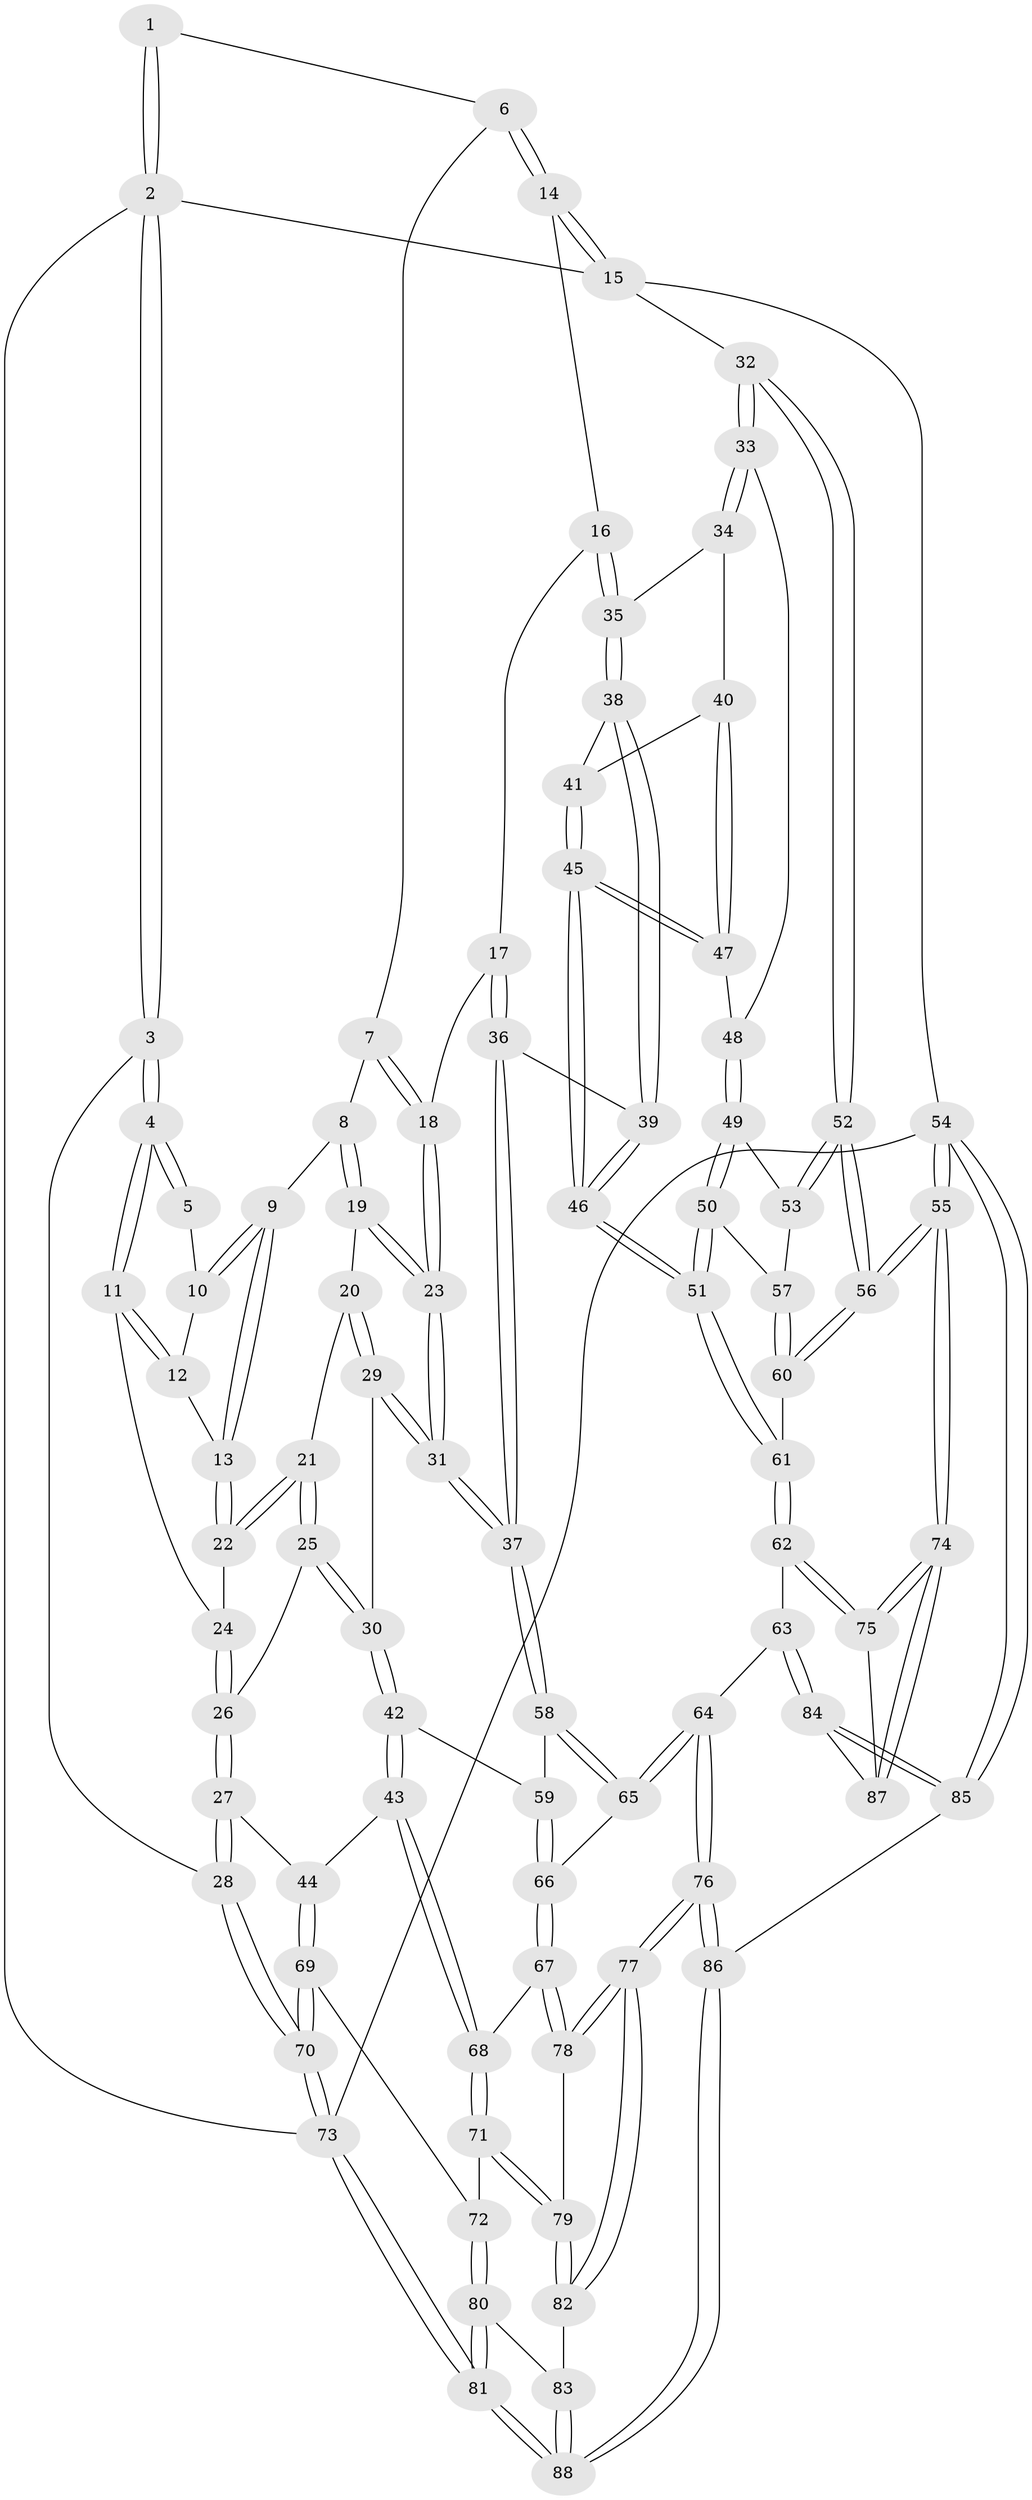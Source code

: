 // coarse degree distribution, {3: 0.09433962264150944, 8: 0.018867924528301886, 5: 0.2830188679245283, 4: 0.4528301886792453, 6: 0.1509433962264151}
// Generated by graph-tools (version 1.1) at 2025/42/03/06/25 10:42:29]
// undirected, 88 vertices, 217 edges
graph export_dot {
graph [start="1"]
  node [color=gray90,style=filled];
  1 [pos="+0.24652281247495433+0"];
  2 [pos="+0+0"];
  3 [pos="+0+0.07667248140358539"];
  4 [pos="+0+0.13743034994755118"];
  5 [pos="+0.22087494682253772+0"];
  6 [pos="+0.46710859461538035+0"];
  7 [pos="+0.4670164119304563+0"];
  8 [pos="+0.30555017661109374+0.13877047118723804"];
  9 [pos="+0.2497395433390207+0.14139429501744052"];
  10 [pos="+0.21624677012854554+0"];
  11 [pos="+0+0.14259399245104368"];
  12 [pos="+0.158647503607753+0"];
  13 [pos="+0.19249145033524406+0.16183650345672265"];
  14 [pos="+1+0"];
  15 [pos="+1+0"];
  16 [pos="+0.7123317065236907+0.20959032309743075"];
  17 [pos="+0.6931442747923858+0.21353165704315064"];
  18 [pos="+0.5438216917672942+0.16991186770422376"];
  19 [pos="+0.35349753030870523+0.1959521206819368"];
  20 [pos="+0.28137214333375105+0.2911932504100617"];
  21 [pos="+0.19188198961237926+0.2365806065266407"];
  22 [pos="+0.17525624293405367+0.17830840240412252"];
  23 [pos="+0.47606917941426563+0.23395901005498085"];
  24 [pos="+0.024342479166529835+0.16549141126295427"];
  25 [pos="+0.16040129030987038+0.30927269880480357"];
  26 [pos="+0.07810777712372005+0.3261902955559796"];
  27 [pos="+0.0051738869904011334+0.47900837895359755"];
  28 [pos="+0+0.47689996833795856"];
  29 [pos="+0.3137154786266789+0.4149964924305259"];
  30 [pos="+0.24219292002158718+0.45042438856086725"];
  31 [pos="+0.4452877301031495+0.4201629211236697"];
  32 [pos="+1+0.17683403581435866"];
  33 [pos="+1+0.2286761731855592"];
  34 [pos="+0.9546657067800008+0.26058721619274106"];
  35 [pos="+0.7944250733246807+0.2748857945017905"];
  36 [pos="+0.6127497147181478+0.4599902413000649"];
  37 [pos="+0.4846071522368686+0.46209060785874106"];
  38 [pos="+0.7982470049507382+0.3362927684888653"];
  39 [pos="+0.6551993311331399+0.48359073992546353"];
  40 [pos="+0.8679013031182715+0.4061815601756675"];
  41 [pos="+0.8115066593753+0.35940243908459013"];
  42 [pos="+0.20077896259318942+0.49451772506675873"];
  43 [pos="+0.1138388179247074+0.5210269965750108"];
  44 [pos="+0.10346455877971412+0.5213151245959329"];
  45 [pos="+0.7806309239637554+0.482743265579838"];
  46 [pos="+0.7304624190518283+0.5588191779988106"];
  47 [pos="+0.8741008739816111+0.4158117868923559"];
  48 [pos="+0.8861542982314866+0.4239086744161739"];
  49 [pos="+0.9208821000506228+0.4811571578985025"];
  50 [pos="+0.8970089442554672+0.5124352778859421"];
  51 [pos="+0.7681385790608889+0.6296036119287676"];
  52 [pos="+1+0.4015164385282336"];
  53 [pos="+1+0.4693709250158864"];
  54 [pos="+1+1"];
  55 [pos="+1+0.9317182816354952"];
  56 [pos="+1+0.786268543795201"];
  57 [pos="+0.9700136744927362+0.5781999874884558"];
  58 [pos="+0.45227928662482003+0.6256923405157996"];
  59 [pos="+0.2012893827246723+0.49518401595952344"];
  60 [pos="+0.9687981439716365+0.6474224239530004"];
  61 [pos="+0.7684978632592836+0.6335328782008947"];
  62 [pos="+0.7559975425219776+0.6690061628235933"];
  63 [pos="+0.5850050648757961+0.7641882787597676"];
  64 [pos="+0.5730151711795319+0.7621874051226002"];
  65 [pos="+0.4489787073105+0.6574188763663924"];
  66 [pos="+0.3339693779083449+0.7032445534889232"];
  67 [pos="+0.32652814032573674+0.7121813499030104"];
  68 [pos="+0.2094436444477745+0.7137481681762706"];
  69 [pos="+0.059236498104277786+0.7662960057149546"];
  70 [pos="+0+0.7833513148293635"];
  71 [pos="+0.12204039485191413+0.7761675362179877"];
  72 [pos="+0.0656063261470182+0.7701380310569464"];
  73 [pos="+0+1"];
  74 [pos="+1+0.9195123961056262"];
  75 [pos="+0.8481987500971823+0.8182114025951477"];
  76 [pos="+0.3973942400636751+0.941225979443303"];
  77 [pos="+0.39162200518200013+0.9368213818480372"];
  78 [pos="+0.32343631719530275+0.7480531200473715"];
  79 [pos="+0.20608172215624754+0.8686992040747785"];
  80 [pos="+0.07394754044061759+0.9144147141720188"];
  81 [pos="+0+1"];
  82 [pos="+0.21363274490600423+0.9152697158590697"];
  83 [pos="+0.19662711265164218+0.9362155911373145"];
  84 [pos="+0.6912262630393208+1"];
  85 [pos="+0.6627672611389146+1"];
  86 [pos="+0.4726338397143436+1"];
  87 [pos="+0.7539519390049629+0.9707298246719647"];
  88 [pos="+0.12310822674064915+1"];
  1 -- 2;
  1 -- 2;
  1 -- 6;
  2 -- 3;
  2 -- 3;
  2 -- 15;
  2 -- 73;
  3 -- 4;
  3 -- 4;
  3 -- 28;
  4 -- 5;
  4 -- 5;
  4 -- 11;
  4 -- 11;
  5 -- 10;
  6 -- 7;
  6 -- 14;
  6 -- 14;
  7 -- 8;
  7 -- 18;
  7 -- 18;
  8 -- 9;
  8 -- 19;
  8 -- 19;
  9 -- 10;
  9 -- 10;
  9 -- 13;
  9 -- 13;
  10 -- 12;
  11 -- 12;
  11 -- 12;
  11 -- 24;
  12 -- 13;
  13 -- 22;
  13 -- 22;
  14 -- 15;
  14 -- 15;
  14 -- 16;
  15 -- 32;
  15 -- 54;
  16 -- 17;
  16 -- 35;
  16 -- 35;
  17 -- 18;
  17 -- 36;
  17 -- 36;
  18 -- 23;
  18 -- 23;
  19 -- 20;
  19 -- 23;
  19 -- 23;
  20 -- 21;
  20 -- 29;
  20 -- 29;
  21 -- 22;
  21 -- 22;
  21 -- 25;
  21 -- 25;
  22 -- 24;
  23 -- 31;
  23 -- 31;
  24 -- 26;
  24 -- 26;
  25 -- 26;
  25 -- 30;
  25 -- 30;
  26 -- 27;
  26 -- 27;
  27 -- 28;
  27 -- 28;
  27 -- 44;
  28 -- 70;
  28 -- 70;
  29 -- 30;
  29 -- 31;
  29 -- 31;
  30 -- 42;
  30 -- 42;
  31 -- 37;
  31 -- 37;
  32 -- 33;
  32 -- 33;
  32 -- 52;
  32 -- 52;
  33 -- 34;
  33 -- 34;
  33 -- 48;
  34 -- 35;
  34 -- 40;
  35 -- 38;
  35 -- 38;
  36 -- 37;
  36 -- 37;
  36 -- 39;
  37 -- 58;
  37 -- 58;
  38 -- 39;
  38 -- 39;
  38 -- 41;
  39 -- 46;
  39 -- 46;
  40 -- 41;
  40 -- 47;
  40 -- 47;
  41 -- 45;
  41 -- 45;
  42 -- 43;
  42 -- 43;
  42 -- 59;
  43 -- 44;
  43 -- 68;
  43 -- 68;
  44 -- 69;
  44 -- 69;
  45 -- 46;
  45 -- 46;
  45 -- 47;
  45 -- 47;
  46 -- 51;
  46 -- 51;
  47 -- 48;
  48 -- 49;
  48 -- 49;
  49 -- 50;
  49 -- 50;
  49 -- 53;
  50 -- 51;
  50 -- 51;
  50 -- 57;
  51 -- 61;
  51 -- 61;
  52 -- 53;
  52 -- 53;
  52 -- 56;
  52 -- 56;
  53 -- 57;
  54 -- 55;
  54 -- 55;
  54 -- 85;
  54 -- 85;
  54 -- 73;
  55 -- 56;
  55 -- 56;
  55 -- 74;
  55 -- 74;
  56 -- 60;
  56 -- 60;
  57 -- 60;
  57 -- 60;
  58 -- 59;
  58 -- 65;
  58 -- 65;
  59 -- 66;
  59 -- 66;
  60 -- 61;
  61 -- 62;
  61 -- 62;
  62 -- 63;
  62 -- 75;
  62 -- 75;
  63 -- 64;
  63 -- 84;
  63 -- 84;
  64 -- 65;
  64 -- 65;
  64 -- 76;
  64 -- 76;
  65 -- 66;
  66 -- 67;
  66 -- 67;
  67 -- 68;
  67 -- 78;
  67 -- 78;
  68 -- 71;
  68 -- 71;
  69 -- 70;
  69 -- 70;
  69 -- 72;
  70 -- 73;
  70 -- 73;
  71 -- 72;
  71 -- 79;
  71 -- 79;
  72 -- 80;
  72 -- 80;
  73 -- 81;
  73 -- 81;
  74 -- 75;
  74 -- 75;
  74 -- 87;
  74 -- 87;
  75 -- 87;
  76 -- 77;
  76 -- 77;
  76 -- 86;
  76 -- 86;
  77 -- 78;
  77 -- 78;
  77 -- 82;
  77 -- 82;
  78 -- 79;
  79 -- 82;
  79 -- 82;
  80 -- 81;
  80 -- 81;
  80 -- 83;
  81 -- 88;
  81 -- 88;
  82 -- 83;
  83 -- 88;
  83 -- 88;
  84 -- 85;
  84 -- 85;
  84 -- 87;
  85 -- 86;
  86 -- 88;
  86 -- 88;
}
